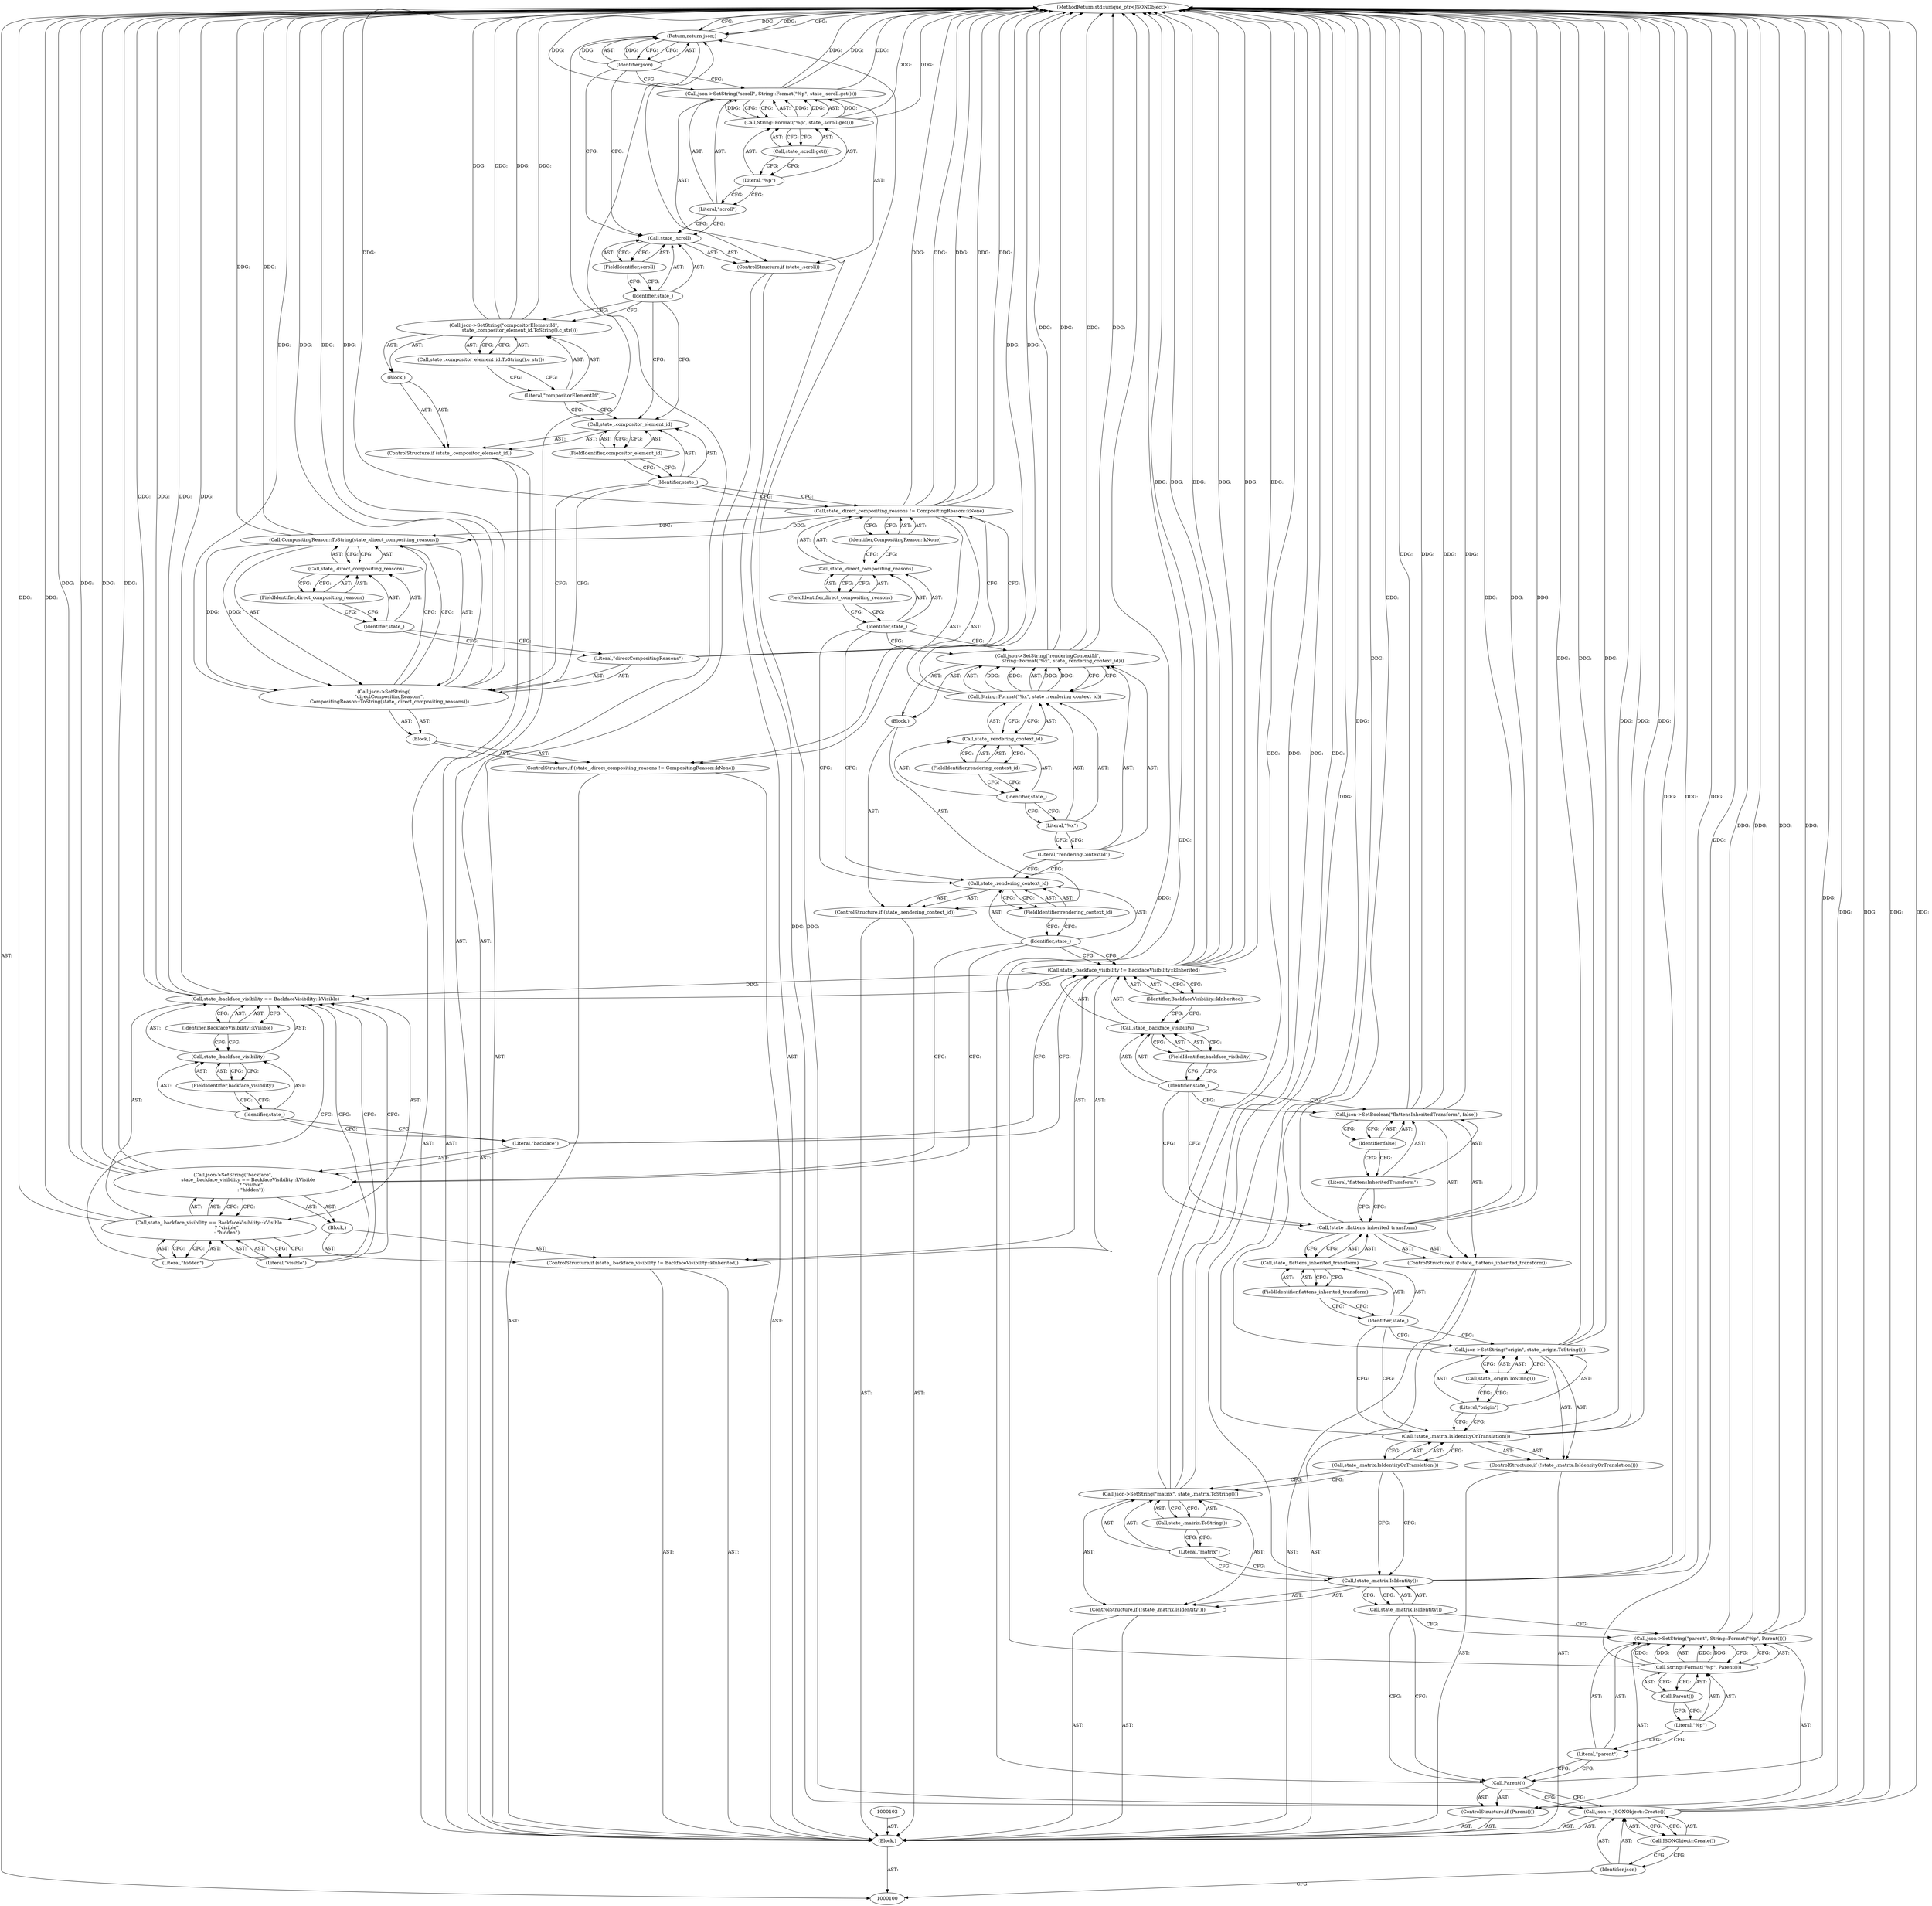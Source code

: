 digraph "1_Chrome_f911e11e7f6b5c0d6f5ee694a9871de6619889f7_54" {
"1000194" [label="(MethodReturn,std::unique_ptr<JSONObject>)"];
"1000101" [label="(Block,)"];
"1000131" [label="(Literal,\"flattensInheritedTransform\")"];
"1000130" [label="(Call,json->SetBoolean(\"flattensInheritedTransform\", false))"];
"1000132" [label="(Identifier,false)"];
"1000137" [label="(FieldIdentifier,backface_visibility)"];
"1000133" [label="(ControlStructure,if (state_.backface_visibility != BackfaceVisibility::kInherited))"];
"1000138" [label="(Identifier,BackfaceVisibility::kInherited)"];
"1000134" [label="(Call,state_.backface_visibility != BackfaceVisibility::kInherited)"];
"1000135" [label="(Call,state_.backface_visibility)"];
"1000136" [label="(Identifier,state_)"];
"1000139" [label="(Block,)"];
"1000141" [label="(Literal,\"backface\")"];
"1000140" [label="(Call,json->SetString(\"backface\",\n                    state_.backface_visibility == BackfaceVisibility::kVisible\n                        ? \"visible\"\n                        : \"hidden\"))"];
"1000142" [label="(Call,state_.backface_visibility == BackfaceVisibility::kVisible\n                        ? \"visible\"\n                        : \"hidden\")"];
"1000143" [label="(Call,state_.backface_visibility == BackfaceVisibility::kVisible)"];
"1000144" [label="(Call,state_.backface_visibility)"];
"1000145" [label="(Identifier,state_)"];
"1000146" [label="(FieldIdentifier,backface_visibility)"];
"1000147" [label="(Identifier,BackfaceVisibility::kVisible)"];
"1000148" [label="(Literal,\"visible\")"];
"1000149" [label="(Literal,\"hidden\")"];
"1000153" [label="(FieldIdentifier,rendering_context_id)"];
"1000150" [label="(ControlStructure,if (state_.rendering_context_id))"];
"1000154" [label="(Block,)"];
"1000151" [label="(Call,state_.rendering_context_id)"];
"1000152" [label="(Identifier,state_)"];
"1000156" [label="(Literal,\"renderingContextId\")"];
"1000155" [label="(Call,json->SetString(\"renderingContextId\",\n                    String::Format(\"%x\", state_.rendering_context_id)))"];
"1000157" [label="(Call,String::Format(\"%x\", state_.rendering_context_id))"];
"1000158" [label="(Literal,\"%x\")"];
"1000159" [label="(Call,state_.rendering_context_id)"];
"1000160" [label="(Identifier,state_)"];
"1000161" [label="(FieldIdentifier,rendering_context_id)"];
"1000105" [label="(Call,JSONObject::Create())"];
"1000103" [label="(Call,json = JSONObject::Create())"];
"1000104" [label="(Identifier,json)"];
"1000166" [label="(FieldIdentifier,direct_compositing_reasons)"];
"1000162" [label="(ControlStructure,if (state_.direct_compositing_reasons != CompositingReason::kNone))"];
"1000167" [label="(Identifier,CompositingReason::kNone)"];
"1000163" [label="(Call,state_.direct_compositing_reasons != CompositingReason::kNone)"];
"1000164" [label="(Call,state_.direct_compositing_reasons)"];
"1000165" [label="(Identifier,state_)"];
"1000168" [label="(Block,)"];
"1000169" [label="(Call,json->SetString(\n        \"directCompositingReasons\",\n        CompositingReason::ToString(state_.direct_compositing_reasons)))"];
"1000170" [label="(Literal,\"directCompositingReasons\")"];
"1000172" [label="(Call,state_.direct_compositing_reasons)"];
"1000173" [label="(Identifier,state_)"];
"1000174" [label="(FieldIdentifier,direct_compositing_reasons)"];
"1000171" [label="(Call,CompositingReason::ToString(state_.direct_compositing_reasons))"];
"1000178" [label="(FieldIdentifier,compositor_element_id)"];
"1000175" [label="(ControlStructure,if (state_.compositor_element_id))"];
"1000179" [label="(Block,)"];
"1000176" [label="(Call,state_.compositor_element_id)"];
"1000177" [label="(Identifier,state_)"];
"1000181" [label="(Literal,\"compositorElementId\")"];
"1000180" [label="(Call,json->SetString(\"compositorElementId\",\n                     state_.compositor_element_id.ToString().c_str()))"];
"1000182" [label="(Call,state_.compositor_element_id.ToString().c_str())"];
"1000106" [label="(ControlStructure,if (Parent()))"];
"1000107" [label="(Call,Parent())"];
"1000186" [label="(FieldIdentifier,scroll)"];
"1000183" [label="(ControlStructure,if (state_.scroll))"];
"1000184" [label="(Call,state_.scroll)"];
"1000185" [label="(Identifier,state_)"];
"1000188" [label="(Literal,\"scroll\")"];
"1000189" [label="(Call,String::Format(\"%p\", state_.scroll.get()))"];
"1000187" [label="(Call,json->SetString(\"scroll\", String::Format(\"%p\", state_.scroll.get())))"];
"1000190" [label="(Literal,\"%p\")"];
"1000191" [label="(Call,state_.scroll.get())"];
"1000193" [label="(Identifier,json)"];
"1000192" [label="(Return,return json;)"];
"1000109" [label="(Literal,\"parent\")"];
"1000110" [label="(Call,String::Format(\"%p\", Parent()))"];
"1000108" [label="(Call,json->SetString(\"parent\", String::Format(\"%p\", Parent())))"];
"1000111" [label="(Literal,\"%p\")"];
"1000112" [label="(Call,Parent())"];
"1000113" [label="(ControlStructure,if (!state_.matrix.IsIdentity()))"];
"1000114" [label="(Call,!state_.matrix.IsIdentity())"];
"1000115" [label="(Call,state_.matrix.IsIdentity())"];
"1000117" [label="(Literal,\"matrix\")"];
"1000118" [label="(Call,state_.matrix.ToString())"];
"1000116" [label="(Call,json->SetString(\"matrix\", state_.matrix.ToString()))"];
"1000119" [label="(ControlStructure,if (!state_.matrix.IsIdentityOrTranslation()))"];
"1000120" [label="(Call,!state_.matrix.IsIdentityOrTranslation())"];
"1000121" [label="(Call,state_.matrix.IsIdentityOrTranslation())"];
"1000123" [label="(Literal,\"origin\")"];
"1000124" [label="(Call,state_.origin.ToString())"];
"1000122" [label="(Call,json->SetString(\"origin\", state_.origin.ToString()))"];
"1000129" [label="(FieldIdentifier,flattens_inherited_transform)"];
"1000125" [label="(ControlStructure,if (!state_.flattens_inherited_transform))"];
"1000126" [label="(Call,!state_.flattens_inherited_transform)"];
"1000127" [label="(Call,state_.flattens_inherited_transform)"];
"1000128" [label="(Identifier,state_)"];
"1000194" -> "1000100"  [label="AST: "];
"1000194" -> "1000192"  [label="CFG: "];
"1000108" -> "1000194"  [label="DDG: "];
"1000108" -> "1000194"  [label="DDG: "];
"1000107" -> "1000194"  [label="DDG: "];
"1000169" -> "1000194"  [label="DDG: "];
"1000169" -> "1000194"  [label="DDG: "];
"1000155" -> "1000194"  [label="DDG: "];
"1000155" -> "1000194"  [label="DDG: "];
"1000103" -> "1000194"  [label="DDG: "];
"1000103" -> "1000194"  [label="DDG: "];
"1000130" -> "1000194"  [label="DDG: "];
"1000130" -> "1000194"  [label="DDG: "];
"1000140" -> "1000194"  [label="DDG: "];
"1000140" -> "1000194"  [label="DDG: "];
"1000126" -> "1000194"  [label="DDG: "];
"1000126" -> "1000194"  [label="DDG: "];
"1000116" -> "1000194"  [label="DDG: "];
"1000116" -> "1000194"  [label="DDG: "];
"1000110" -> "1000194"  [label="DDG: "];
"1000134" -> "1000194"  [label="DDG: "];
"1000134" -> "1000194"  [label="DDG: "];
"1000134" -> "1000194"  [label="DDG: "];
"1000163" -> "1000194"  [label="DDG: "];
"1000163" -> "1000194"  [label="DDG: "];
"1000163" -> "1000194"  [label="DDG: "];
"1000122" -> "1000194"  [label="DDG: "];
"1000122" -> "1000194"  [label="DDG: "];
"1000180" -> "1000194"  [label="DDG: "];
"1000180" -> "1000194"  [label="DDG: "];
"1000157" -> "1000194"  [label="DDG: "];
"1000171" -> "1000194"  [label="DDG: "];
"1000187" -> "1000194"  [label="DDG: "];
"1000187" -> "1000194"  [label="DDG: "];
"1000114" -> "1000194"  [label="DDG: "];
"1000114" -> "1000194"  [label="DDG: "];
"1000143" -> "1000194"  [label="DDG: "];
"1000143" -> "1000194"  [label="DDG: "];
"1000189" -> "1000194"  [label="DDG: "];
"1000120" -> "1000194"  [label="DDG: "];
"1000120" -> "1000194"  [label="DDG: "];
"1000142" -> "1000194"  [label="DDG: "];
"1000192" -> "1000194"  [label="DDG: "];
"1000101" -> "1000100"  [label="AST: "];
"1000102" -> "1000101"  [label="AST: "];
"1000103" -> "1000101"  [label="AST: "];
"1000106" -> "1000101"  [label="AST: "];
"1000113" -> "1000101"  [label="AST: "];
"1000119" -> "1000101"  [label="AST: "];
"1000125" -> "1000101"  [label="AST: "];
"1000133" -> "1000101"  [label="AST: "];
"1000150" -> "1000101"  [label="AST: "];
"1000162" -> "1000101"  [label="AST: "];
"1000175" -> "1000101"  [label="AST: "];
"1000183" -> "1000101"  [label="AST: "];
"1000192" -> "1000101"  [label="AST: "];
"1000131" -> "1000130"  [label="AST: "];
"1000131" -> "1000126"  [label="CFG: "];
"1000132" -> "1000131"  [label="CFG: "];
"1000130" -> "1000125"  [label="AST: "];
"1000130" -> "1000132"  [label="CFG: "];
"1000131" -> "1000130"  [label="AST: "];
"1000132" -> "1000130"  [label="AST: "];
"1000136" -> "1000130"  [label="CFG: "];
"1000130" -> "1000194"  [label="DDG: "];
"1000130" -> "1000194"  [label="DDG: "];
"1000132" -> "1000130"  [label="AST: "];
"1000132" -> "1000131"  [label="CFG: "];
"1000130" -> "1000132"  [label="CFG: "];
"1000137" -> "1000135"  [label="AST: "];
"1000137" -> "1000136"  [label="CFG: "];
"1000135" -> "1000137"  [label="CFG: "];
"1000133" -> "1000101"  [label="AST: "];
"1000134" -> "1000133"  [label="AST: "];
"1000139" -> "1000133"  [label="AST: "];
"1000138" -> "1000134"  [label="AST: "];
"1000138" -> "1000135"  [label="CFG: "];
"1000134" -> "1000138"  [label="CFG: "];
"1000134" -> "1000133"  [label="AST: "];
"1000134" -> "1000138"  [label="CFG: "];
"1000135" -> "1000134"  [label="AST: "];
"1000138" -> "1000134"  [label="AST: "];
"1000141" -> "1000134"  [label="CFG: "];
"1000152" -> "1000134"  [label="CFG: "];
"1000134" -> "1000194"  [label="DDG: "];
"1000134" -> "1000194"  [label="DDG: "];
"1000134" -> "1000194"  [label="DDG: "];
"1000134" -> "1000143"  [label="DDG: "];
"1000135" -> "1000134"  [label="AST: "];
"1000135" -> "1000137"  [label="CFG: "];
"1000136" -> "1000135"  [label="AST: "];
"1000137" -> "1000135"  [label="AST: "];
"1000138" -> "1000135"  [label="CFG: "];
"1000136" -> "1000135"  [label="AST: "];
"1000136" -> "1000130"  [label="CFG: "];
"1000136" -> "1000126"  [label="CFG: "];
"1000137" -> "1000136"  [label="CFG: "];
"1000139" -> "1000133"  [label="AST: "];
"1000140" -> "1000139"  [label="AST: "];
"1000141" -> "1000140"  [label="AST: "];
"1000141" -> "1000134"  [label="CFG: "];
"1000145" -> "1000141"  [label="CFG: "];
"1000140" -> "1000139"  [label="AST: "];
"1000140" -> "1000142"  [label="CFG: "];
"1000141" -> "1000140"  [label="AST: "];
"1000142" -> "1000140"  [label="AST: "];
"1000152" -> "1000140"  [label="CFG: "];
"1000140" -> "1000194"  [label="DDG: "];
"1000140" -> "1000194"  [label="DDG: "];
"1000142" -> "1000140"  [label="AST: "];
"1000142" -> "1000148"  [label="CFG: "];
"1000142" -> "1000149"  [label="CFG: "];
"1000143" -> "1000142"  [label="AST: "];
"1000148" -> "1000142"  [label="AST: "];
"1000149" -> "1000142"  [label="AST: "];
"1000140" -> "1000142"  [label="CFG: "];
"1000142" -> "1000194"  [label="DDG: "];
"1000143" -> "1000142"  [label="AST: "];
"1000143" -> "1000147"  [label="CFG: "];
"1000144" -> "1000143"  [label="AST: "];
"1000147" -> "1000143"  [label="AST: "];
"1000148" -> "1000143"  [label="CFG: "];
"1000149" -> "1000143"  [label="CFG: "];
"1000143" -> "1000194"  [label="DDG: "];
"1000143" -> "1000194"  [label="DDG: "];
"1000134" -> "1000143"  [label="DDG: "];
"1000144" -> "1000143"  [label="AST: "];
"1000144" -> "1000146"  [label="CFG: "];
"1000145" -> "1000144"  [label="AST: "];
"1000146" -> "1000144"  [label="AST: "];
"1000147" -> "1000144"  [label="CFG: "];
"1000145" -> "1000144"  [label="AST: "];
"1000145" -> "1000141"  [label="CFG: "];
"1000146" -> "1000145"  [label="CFG: "];
"1000146" -> "1000144"  [label="AST: "];
"1000146" -> "1000145"  [label="CFG: "];
"1000144" -> "1000146"  [label="CFG: "];
"1000147" -> "1000143"  [label="AST: "];
"1000147" -> "1000144"  [label="CFG: "];
"1000143" -> "1000147"  [label="CFG: "];
"1000148" -> "1000142"  [label="AST: "];
"1000148" -> "1000143"  [label="CFG: "];
"1000142" -> "1000148"  [label="CFG: "];
"1000149" -> "1000142"  [label="AST: "];
"1000149" -> "1000143"  [label="CFG: "];
"1000142" -> "1000149"  [label="CFG: "];
"1000153" -> "1000151"  [label="AST: "];
"1000153" -> "1000152"  [label="CFG: "];
"1000151" -> "1000153"  [label="CFG: "];
"1000150" -> "1000101"  [label="AST: "];
"1000151" -> "1000150"  [label="AST: "];
"1000154" -> "1000150"  [label="AST: "];
"1000154" -> "1000150"  [label="AST: "];
"1000155" -> "1000154"  [label="AST: "];
"1000151" -> "1000150"  [label="AST: "];
"1000151" -> "1000153"  [label="CFG: "];
"1000152" -> "1000151"  [label="AST: "];
"1000153" -> "1000151"  [label="AST: "];
"1000156" -> "1000151"  [label="CFG: "];
"1000165" -> "1000151"  [label="CFG: "];
"1000152" -> "1000151"  [label="AST: "];
"1000152" -> "1000140"  [label="CFG: "];
"1000152" -> "1000134"  [label="CFG: "];
"1000153" -> "1000152"  [label="CFG: "];
"1000156" -> "1000155"  [label="AST: "];
"1000156" -> "1000151"  [label="CFG: "];
"1000158" -> "1000156"  [label="CFG: "];
"1000155" -> "1000154"  [label="AST: "];
"1000155" -> "1000157"  [label="CFG: "];
"1000156" -> "1000155"  [label="AST: "];
"1000157" -> "1000155"  [label="AST: "];
"1000165" -> "1000155"  [label="CFG: "];
"1000155" -> "1000194"  [label="DDG: "];
"1000155" -> "1000194"  [label="DDG: "];
"1000157" -> "1000155"  [label="DDG: "];
"1000157" -> "1000155"  [label="DDG: "];
"1000157" -> "1000155"  [label="AST: "];
"1000157" -> "1000159"  [label="CFG: "];
"1000158" -> "1000157"  [label="AST: "];
"1000159" -> "1000157"  [label="AST: "];
"1000155" -> "1000157"  [label="CFG: "];
"1000157" -> "1000194"  [label="DDG: "];
"1000157" -> "1000155"  [label="DDG: "];
"1000157" -> "1000155"  [label="DDG: "];
"1000158" -> "1000157"  [label="AST: "];
"1000158" -> "1000156"  [label="CFG: "];
"1000160" -> "1000158"  [label="CFG: "];
"1000159" -> "1000157"  [label="AST: "];
"1000159" -> "1000161"  [label="CFG: "];
"1000160" -> "1000159"  [label="AST: "];
"1000161" -> "1000159"  [label="AST: "];
"1000157" -> "1000159"  [label="CFG: "];
"1000160" -> "1000159"  [label="AST: "];
"1000160" -> "1000158"  [label="CFG: "];
"1000161" -> "1000160"  [label="CFG: "];
"1000161" -> "1000159"  [label="AST: "];
"1000161" -> "1000160"  [label="CFG: "];
"1000159" -> "1000161"  [label="CFG: "];
"1000105" -> "1000103"  [label="AST: "];
"1000105" -> "1000104"  [label="CFG: "];
"1000103" -> "1000105"  [label="CFG: "];
"1000103" -> "1000101"  [label="AST: "];
"1000103" -> "1000105"  [label="CFG: "];
"1000104" -> "1000103"  [label="AST: "];
"1000105" -> "1000103"  [label="AST: "];
"1000107" -> "1000103"  [label="CFG: "];
"1000103" -> "1000194"  [label="DDG: "];
"1000103" -> "1000194"  [label="DDG: "];
"1000103" -> "1000192"  [label="DDG: "];
"1000104" -> "1000103"  [label="AST: "];
"1000104" -> "1000100"  [label="CFG: "];
"1000105" -> "1000104"  [label="CFG: "];
"1000166" -> "1000164"  [label="AST: "];
"1000166" -> "1000165"  [label="CFG: "];
"1000164" -> "1000166"  [label="CFG: "];
"1000162" -> "1000101"  [label="AST: "];
"1000163" -> "1000162"  [label="AST: "];
"1000168" -> "1000162"  [label="AST: "];
"1000167" -> "1000163"  [label="AST: "];
"1000167" -> "1000164"  [label="CFG: "];
"1000163" -> "1000167"  [label="CFG: "];
"1000163" -> "1000162"  [label="AST: "];
"1000163" -> "1000167"  [label="CFG: "];
"1000164" -> "1000163"  [label="AST: "];
"1000167" -> "1000163"  [label="AST: "];
"1000170" -> "1000163"  [label="CFG: "];
"1000177" -> "1000163"  [label="CFG: "];
"1000163" -> "1000194"  [label="DDG: "];
"1000163" -> "1000194"  [label="DDG: "];
"1000163" -> "1000194"  [label="DDG: "];
"1000163" -> "1000171"  [label="DDG: "];
"1000164" -> "1000163"  [label="AST: "];
"1000164" -> "1000166"  [label="CFG: "];
"1000165" -> "1000164"  [label="AST: "];
"1000166" -> "1000164"  [label="AST: "];
"1000167" -> "1000164"  [label="CFG: "];
"1000165" -> "1000164"  [label="AST: "];
"1000165" -> "1000155"  [label="CFG: "];
"1000165" -> "1000151"  [label="CFG: "];
"1000166" -> "1000165"  [label="CFG: "];
"1000168" -> "1000162"  [label="AST: "];
"1000169" -> "1000168"  [label="AST: "];
"1000169" -> "1000168"  [label="AST: "];
"1000169" -> "1000171"  [label="CFG: "];
"1000170" -> "1000169"  [label="AST: "];
"1000171" -> "1000169"  [label="AST: "];
"1000177" -> "1000169"  [label="CFG: "];
"1000169" -> "1000194"  [label="DDG: "];
"1000169" -> "1000194"  [label="DDG: "];
"1000171" -> "1000169"  [label="DDG: "];
"1000170" -> "1000169"  [label="AST: "];
"1000170" -> "1000163"  [label="CFG: "];
"1000173" -> "1000170"  [label="CFG: "];
"1000172" -> "1000171"  [label="AST: "];
"1000172" -> "1000174"  [label="CFG: "];
"1000173" -> "1000172"  [label="AST: "];
"1000174" -> "1000172"  [label="AST: "];
"1000171" -> "1000172"  [label="CFG: "];
"1000173" -> "1000172"  [label="AST: "];
"1000173" -> "1000170"  [label="CFG: "];
"1000174" -> "1000173"  [label="CFG: "];
"1000174" -> "1000172"  [label="AST: "];
"1000174" -> "1000173"  [label="CFG: "];
"1000172" -> "1000174"  [label="CFG: "];
"1000171" -> "1000169"  [label="AST: "];
"1000171" -> "1000172"  [label="CFG: "];
"1000172" -> "1000171"  [label="AST: "];
"1000169" -> "1000171"  [label="CFG: "];
"1000171" -> "1000194"  [label="DDG: "];
"1000171" -> "1000169"  [label="DDG: "];
"1000163" -> "1000171"  [label="DDG: "];
"1000178" -> "1000176"  [label="AST: "];
"1000178" -> "1000177"  [label="CFG: "];
"1000176" -> "1000178"  [label="CFG: "];
"1000175" -> "1000101"  [label="AST: "];
"1000176" -> "1000175"  [label="AST: "];
"1000179" -> "1000175"  [label="AST: "];
"1000179" -> "1000175"  [label="AST: "];
"1000180" -> "1000179"  [label="AST: "];
"1000176" -> "1000175"  [label="AST: "];
"1000176" -> "1000178"  [label="CFG: "];
"1000177" -> "1000176"  [label="AST: "];
"1000178" -> "1000176"  [label="AST: "];
"1000181" -> "1000176"  [label="CFG: "];
"1000185" -> "1000176"  [label="CFG: "];
"1000177" -> "1000176"  [label="AST: "];
"1000177" -> "1000169"  [label="CFG: "];
"1000177" -> "1000163"  [label="CFG: "];
"1000178" -> "1000177"  [label="CFG: "];
"1000181" -> "1000180"  [label="AST: "];
"1000181" -> "1000176"  [label="CFG: "];
"1000182" -> "1000181"  [label="CFG: "];
"1000180" -> "1000179"  [label="AST: "];
"1000180" -> "1000182"  [label="CFG: "];
"1000181" -> "1000180"  [label="AST: "];
"1000182" -> "1000180"  [label="AST: "];
"1000185" -> "1000180"  [label="CFG: "];
"1000180" -> "1000194"  [label="DDG: "];
"1000180" -> "1000194"  [label="DDG: "];
"1000182" -> "1000180"  [label="AST: "];
"1000182" -> "1000181"  [label="CFG: "];
"1000180" -> "1000182"  [label="CFG: "];
"1000106" -> "1000101"  [label="AST: "];
"1000107" -> "1000106"  [label="AST: "];
"1000108" -> "1000106"  [label="AST: "];
"1000107" -> "1000106"  [label="AST: "];
"1000107" -> "1000103"  [label="CFG: "];
"1000109" -> "1000107"  [label="CFG: "];
"1000115" -> "1000107"  [label="CFG: "];
"1000107" -> "1000194"  [label="DDG: "];
"1000186" -> "1000184"  [label="AST: "];
"1000186" -> "1000185"  [label="CFG: "];
"1000184" -> "1000186"  [label="CFG: "];
"1000183" -> "1000101"  [label="AST: "];
"1000184" -> "1000183"  [label="AST: "];
"1000187" -> "1000183"  [label="AST: "];
"1000184" -> "1000183"  [label="AST: "];
"1000184" -> "1000186"  [label="CFG: "];
"1000185" -> "1000184"  [label="AST: "];
"1000186" -> "1000184"  [label="AST: "];
"1000188" -> "1000184"  [label="CFG: "];
"1000193" -> "1000184"  [label="CFG: "];
"1000185" -> "1000184"  [label="AST: "];
"1000185" -> "1000180"  [label="CFG: "];
"1000185" -> "1000176"  [label="CFG: "];
"1000186" -> "1000185"  [label="CFG: "];
"1000188" -> "1000187"  [label="AST: "];
"1000188" -> "1000184"  [label="CFG: "];
"1000190" -> "1000188"  [label="CFG: "];
"1000189" -> "1000187"  [label="AST: "];
"1000189" -> "1000191"  [label="CFG: "];
"1000190" -> "1000189"  [label="AST: "];
"1000191" -> "1000189"  [label="AST: "];
"1000187" -> "1000189"  [label="CFG: "];
"1000189" -> "1000194"  [label="DDG: "];
"1000189" -> "1000187"  [label="DDG: "];
"1000189" -> "1000187"  [label="DDG: "];
"1000187" -> "1000183"  [label="AST: "];
"1000187" -> "1000189"  [label="CFG: "];
"1000188" -> "1000187"  [label="AST: "];
"1000189" -> "1000187"  [label="AST: "];
"1000193" -> "1000187"  [label="CFG: "];
"1000187" -> "1000194"  [label="DDG: "];
"1000187" -> "1000194"  [label="DDG: "];
"1000189" -> "1000187"  [label="DDG: "];
"1000189" -> "1000187"  [label="DDG: "];
"1000190" -> "1000189"  [label="AST: "];
"1000190" -> "1000188"  [label="CFG: "];
"1000191" -> "1000190"  [label="CFG: "];
"1000191" -> "1000189"  [label="AST: "];
"1000191" -> "1000190"  [label="CFG: "];
"1000189" -> "1000191"  [label="CFG: "];
"1000193" -> "1000192"  [label="AST: "];
"1000193" -> "1000187"  [label="CFG: "];
"1000193" -> "1000184"  [label="CFG: "];
"1000192" -> "1000193"  [label="CFG: "];
"1000193" -> "1000192"  [label="DDG: "];
"1000192" -> "1000101"  [label="AST: "];
"1000192" -> "1000193"  [label="CFG: "];
"1000193" -> "1000192"  [label="AST: "];
"1000194" -> "1000192"  [label="CFG: "];
"1000192" -> "1000194"  [label="DDG: "];
"1000193" -> "1000192"  [label="DDG: "];
"1000103" -> "1000192"  [label="DDG: "];
"1000109" -> "1000108"  [label="AST: "];
"1000109" -> "1000107"  [label="CFG: "];
"1000111" -> "1000109"  [label="CFG: "];
"1000110" -> "1000108"  [label="AST: "];
"1000110" -> "1000112"  [label="CFG: "];
"1000111" -> "1000110"  [label="AST: "];
"1000112" -> "1000110"  [label="AST: "];
"1000108" -> "1000110"  [label="CFG: "];
"1000110" -> "1000194"  [label="DDG: "];
"1000110" -> "1000108"  [label="DDG: "];
"1000110" -> "1000108"  [label="DDG: "];
"1000108" -> "1000106"  [label="AST: "];
"1000108" -> "1000110"  [label="CFG: "];
"1000109" -> "1000108"  [label="AST: "];
"1000110" -> "1000108"  [label="AST: "];
"1000115" -> "1000108"  [label="CFG: "];
"1000108" -> "1000194"  [label="DDG: "];
"1000108" -> "1000194"  [label="DDG: "];
"1000110" -> "1000108"  [label="DDG: "];
"1000110" -> "1000108"  [label="DDG: "];
"1000111" -> "1000110"  [label="AST: "];
"1000111" -> "1000109"  [label="CFG: "];
"1000112" -> "1000111"  [label="CFG: "];
"1000112" -> "1000110"  [label="AST: "];
"1000112" -> "1000111"  [label="CFG: "];
"1000110" -> "1000112"  [label="CFG: "];
"1000113" -> "1000101"  [label="AST: "];
"1000114" -> "1000113"  [label="AST: "];
"1000116" -> "1000113"  [label="AST: "];
"1000114" -> "1000113"  [label="AST: "];
"1000114" -> "1000115"  [label="CFG: "];
"1000115" -> "1000114"  [label="AST: "];
"1000117" -> "1000114"  [label="CFG: "];
"1000121" -> "1000114"  [label="CFG: "];
"1000114" -> "1000194"  [label="DDG: "];
"1000114" -> "1000194"  [label="DDG: "];
"1000115" -> "1000114"  [label="AST: "];
"1000115" -> "1000108"  [label="CFG: "];
"1000115" -> "1000107"  [label="CFG: "];
"1000114" -> "1000115"  [label="CFG: "];
"1000117" -> "1000116"  [label="AST: "];
"1000117" -> "1000114"  [label="CFG: "];
"1000118" -> "1000117"  [label="CFG: "];
"1000118" -> "1000116"  [label="AST: "];
"1000118" -> "1000117"  [label="CFG: "];
"1000116" -> "1000118"  [label="CFG: "];
"1000116" -> "1000113"  [label="AST: "];
"1000116" -> "1000118"  [label="CFG: "];
"1000117" -> "1000116"  [label="AST: "];
"1000118" -> "1000116"  [label="AST: "];
"1000121" -> "1000116"  [label="CFG: "];
"1000116" -> "1000194"  [label="DDG: "];
"1000116" -> "1000194"  [label="DDG: "];
"1000119" -> "1000101"  [label="AST: "];
"1000120" -> "1000119"  [label="AST: "];
"1000122" -> "1000119"  [label="AST: "];
"1000120" -> "1000119"  [label="AST: "];
"1000120" -> "1000121"  [label="CFG: "];
"1000121" -> "1000120"  [label="AST: "];
"1000123" -> "1000120"  [label="CFG: "];
"1000128" -> "1000120"  [label="CFG: "];
"1000120" -> "1000194"  [label="DDG: "];
"1000120" -> "1000194"  [label="DDG: "];
"1000121" -> "1000120"  [label="AST: "];
"1000121" -> "1000116"  [label="CFG: "];
"1000121" -> "1000114"  [label="CFG: "];
"1000120" -> "1000121"  [label="CFG: "];
"1000123" -> "1000122"  [label="AST: "];
"1000123" -> "1000120"  [label="CFG: "];
"1000124" -> "1000123"  [label="CFG: "];
"1000124" -> "1000122"  [label="AST: "];
"1000124" -> "1000123"  [label="CFG: "];
"1000122" -> "1000124"  [label="CFG: "];
"1000122" -> "1000119"  [label="AST: "];
"1000122" -> "1000124"  [label="CFG: "];
"1000123" -> "1000122"  [label="AST: "];
"1000124" -> "1000122"  [label="AST: "];
"1000128" -> "1000122"  [label="CFG: "];
"1000122" -> "1000194"  [label="DDG: "];
"1000122" -> "1000194"  [label="DDG: "];
"1000129" -> "1000127"  [label="AST: "];
"1000129" -> "1000128"  [label="CFG: "];
"1000127" -> "1000129"  [label="CFG: "];
"1000125" -> "1000101"  [label="AST: "];
"1000126" -> "1000125"  [label="AST: "];
"1000130" -> "1000125"  [label="AST: "];
"1000126" -> "1000125"  [label="AST: "];
"1000126" -> "1000127"  [label="CFG: "];
"1000127" -> "1000126"  [label="AST: "];
"1000131" -> "1000126"  [label="CFG: "];
"1000136" -> "1000126"  [label="CFG: "];
"1000126" -> "1000194"  [label="DDG: "];
"1000126" -> "1000194"  [label="DDG: "];
"1000127" -> "1000126"  [label="AST: "];
"1000127" -> "1000129"  [label="CFG: "];
"1000128" -> "1000127"  [label="AST: "];
"1000129" -> "1000127"  [label="AST: "];
"1000126" -> "1000127"  [label="CFG: "];
"1000128" -> "1000127"  [label="AST: "];
"1000128" -> "1000122"  [label="CFG: "];
"1000128" -> "1000120"  [label="CFG: "];
"1000129" -> "1000128"  [label="CFG: "];
}
